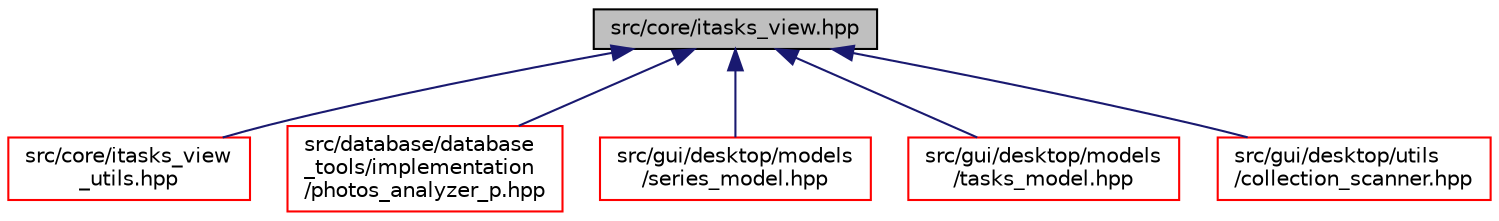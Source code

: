 digraph "src/core/itasks_view.hpp"
{
 // LATEX_PDF_SIZE
  edge [fontname="Helvetica",fontsize="10",labelfontname="Helvetica",labelfontsize="10"];
  node [fontname="Helvetica",fontsize="10",shape=record];
  Node1 [label="src/core/itasks_view.hpp",height=0.2,width=0.4,color="black", fillcolor="grey75", style="filled", fontcolor="black",tooltip=" "];
  Node1 -> Node2 [dir="back",color="midnightblue",fontsize="10",style="solid",fontname="Helvetica"];
  Node2 [label="src/core/itasks_view\l_utils.hpp",height=0.2,width=0.4,color="red", fillcolor="white", style="filled",URL="$itasks__view__utils_8hpp.html",tooltip=" "];
  Node1 -> Node5 [dir="back",color="midnightblue",fontsize="10",style="solid",fontname="Helvetica"];
  Node5 [label="src/database/database\l_tools/implementation\l/photos_analyzer_p.hpp",height=0.2,width=0.4,color="red", fillcolor="white", style="filled",URL="$photos__analyzer__p_8hpp.html",tooltip=" "];
  Node1 -> Node7 [dir="back",color="midnightblue",fontsize="10",style="solid",fontname="Helvetica"];
  Node7 [label="src/gui/desktop/models\l/series_model.hpp",height=0.2,width=0.4,color="red", fillcolor="white", style="filled",URL="$series__model_8hpp.html",tooltip=" "];
  Node1 -> Node12 [dir="back",color="midnightblue",fontsize="10",style="solid",fontname="Helvetica"];
  Node12 [label="src/gui/desktop/models\l/tasks_model.hpp",height=0.2,width=0.4,color="red", fillcolor="white", style="filled",URL="$tasks__model_8hpp.html",tooltip=" "];
  Node1 -> Node14 [dir="back",color="midnightblue",fontsize="10",style="solid",fontname="Helvetica"];
  Node14 [label="src/gui/desktop/utils\l/collection_scanner.hpp",height=0.2,width=0.4,color="red", fillcolor="white", style="filled",URL="$collection__scanner_8hpp.html",tooltip=" "];
}
